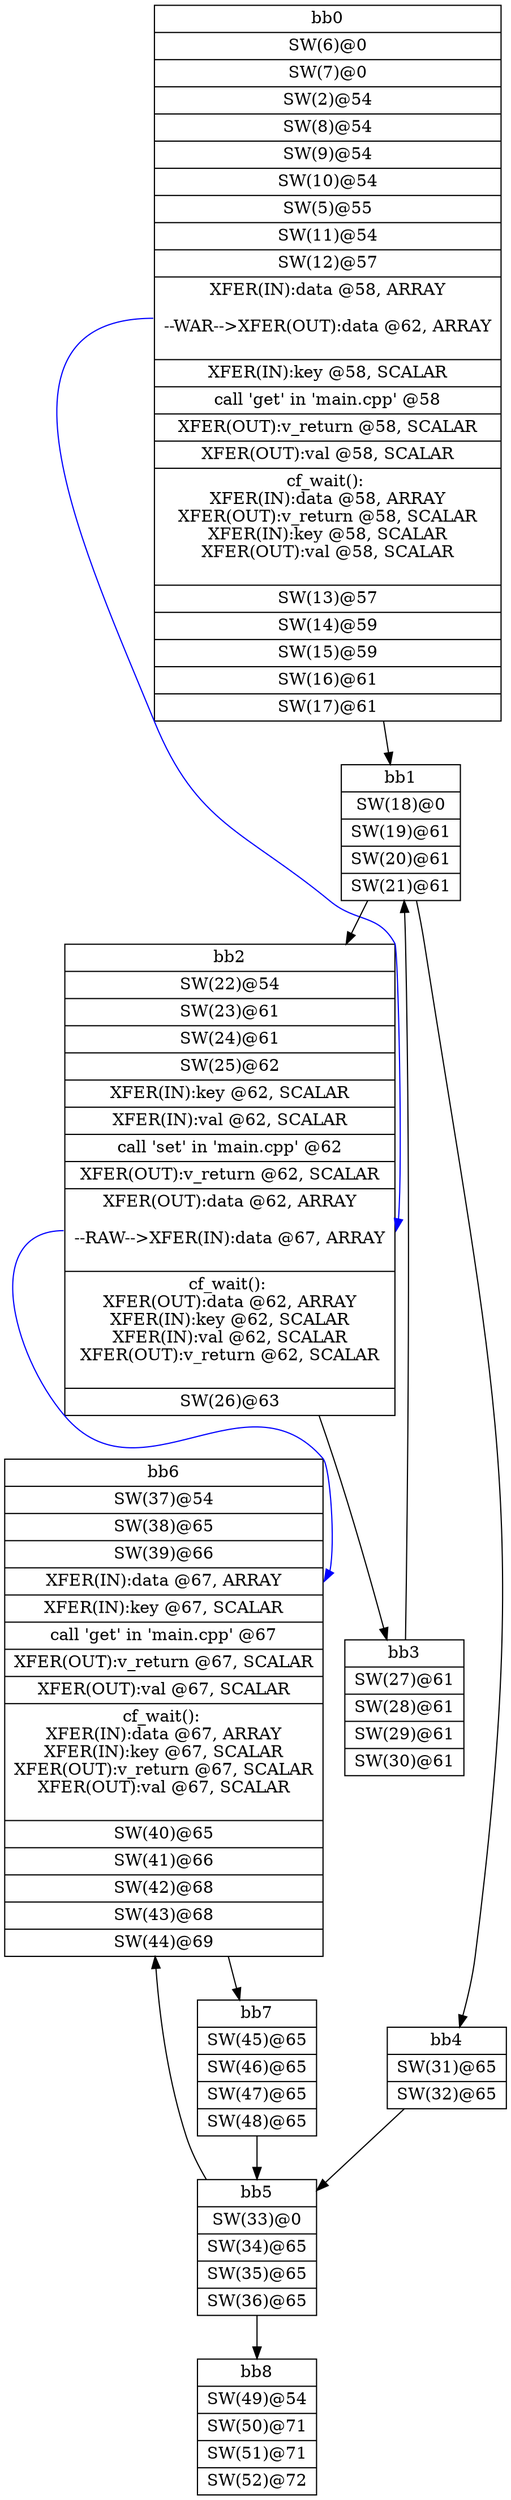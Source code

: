 digraph CDFG {
node [shape=record];
bb0 [shape=record, label = "{bb0|<x0000000000B7C430>SW(6)@0\n|<x0000000000B7C380>SW(7)@0\n|<x0000000000B7C850>SW(2)@54\n|<x0000000000B7C170>SW(8)@54\n|<x0000000000B7C900>SW(9)@54\n|<x0000000000B7C9B0>SW(10)@54\n|<x0000000000B7C6F0>SW(5)@55\n|<x0000000000B7CA60>SW(11)@54\n|<x0000000000B7CB10>SW(12)@57\n|<x00000000012FE940>XFER(IN):data @58, ARRAY\n\n--WAR--\>XFER(OUT):data @62, ARRAY\n\n|<x00000000012FEA00>XFER(IN):key @58, SCALAR\n|<x000000000125B680>call 'get' in 'main.cpp' @58\n|<x00000000012FEB80>XFER(OUT):v_return @58, SCALAR\n|<x00000000012FEAC0>XFER(OUT):val @58, SCALAR\n|<x0000000000B7C590>cf_wait(): \nXFER(IN):data @58, ARRAY\nXFER(OUT):v_return @58, SCALAR\nXFER(IN):key @58, SCALAR\nXFER(OUT):val @58, SCALAR\n\n|<x0000000000B7CBC0>SW(13)@57\n|<x0000000000B7CC70>SW(14)@59\n|<x0000000000B7CD20>SW(15)@59\n|<x0000000000B7CDD0>SW(16)@61\n|<x0000000000B7CE80>SW(17)@61\n}"];
bb1 [shape=record, label = "{bb1|<x0000000000B7CF30>SW(18)@0\n|<x0000000000B7CFE0>SW(19)@61\n|<x0000000000B7D090>SW(20)@61\n|<x0000000000B7D140>SW(21)@61\n}"];
bb2 [shape=record, label = "{bb2|<x0000000000B7D1F0>SW(22)@54\n|<x0000000000B7D2A0>SW(23)@61\n|<x0000000000B7D350>SW(24)@61\n|<x0000000000B7D400>SW(25)@62\n|<x00000000012FED00>XFER(IN):key @62, SCALAR\n|<x00000000012FEDC0>XFER(IN):val @62, SCALAR\n|<x000000000125B760>call 'set' in 'main.cpp' @62\n|<x00000000012FEE80>XFER(OUT):v_return @62, SCALAR\n|<x00000000012FEC40>XFER(OUT):data @62, ARRAY\n\n--RAW--\>XFER(IN):data @67, ARRAY\n\n|<x000000000130C690>cf_wait(): \nXFER(OUT):data @62, ARRAY\nXFER(IN):key @62, SCALAR\nXFER(IN):val @62, SCALAR\nXFER(OUT):v_return @62, SCALAR\n\n|<x0000000000B7D4B0>SW(26)@63\n}"];
bb3 [shape=record, label = "{bb3|<x0000000000B7D610>SW(27)@61\n|<x0000000000B7D6C0>SW(28)@61\n|<x0000000000B7D770>SW(29)@61\n|<x0000000000B7D820>SW(30)@61\n}"];
bb4 [shape=record, label = "{bb4|<x0000000000B7D560>SW(31)@65\n|<x0000000000B7D8D0>SW(32)@65\n}"];
bb5 [shape=record, label = "{bb5|<x0000000000B7D980>SW(33)@0\n|<x0000000000B7DA30>SW(34)@65\n|<x0000000000B7DAE0>SW(35)@65\n|<x0000000000B7DB90>SW(36)@65\n}"];
bb6 [shape=record, label = "{bb6|<x0000000000B7DC40>SW(37)@54\n|<x0000000000B7DCF0>SW(38)@65\n|<x0000000000B7DDA0>SW(39)@66\n|<x00000000012FEF40>XFER(IN):data @67, ARRAY\n|<x00000000012FF000>XFER(IN):key @67, SCALAR\n|<x000000000125B5A0>call 'get' in 'main.cpp' @67\n|<x00000000012FF180>XFER(OUT):v_return @67, SCALAR\n|<x00000000012FF0C0>XFER(OUT):val @67, SCALAR\n|<x000000000130C740>cf_wait(): \nXFER(IN):data @67, ARRAY\nXFER(IN):key @67, SCALAR\nXFER(OUT):v_return @67, SCALAR\nXFER(OUT):val @67, SCALAR\n\n|<x0000000000B7DE50>SW(40)@65\n|<x0000000000B7DF00>SW(41)@66\n|<x0000000000B7DFB0>SW(42)@68\n|<x0000000000B7E060>SW(43)@68\n|<x000000000130C060>SW(44)@69\n}"];
bb7 [shape=record, label = "{bb7|<x000000000130C110>SW(45)@65\n|<x000000000130C1C0>SW(46)@65\n|<x000000000130C270>SW(47)@65\n|<x000000000130C320>SW(48)@65\n}"];
bb8 [shape=record, label = "{bb8|<x000000000130C3D0>SW(49)@54\n|<x000000000130C480>SW(50)@71\n|<x000000000130C530>SW(51)@71\n|<x000000000130C5E0>SW(52)@72\n}"];
bb0 -> bb1
bb1 -> bb2
bb1 -> bb4
bb2 -> bb3
bb3 -> bb1
bb4 -> bb5
bb5 -> bb6
bb5 -> bb8
bb6 -> bb7
bb7 -> bb5
bb0:x00000000012FE940 -> bb2:x00000000012FEC40[color=blue]
bb2:x00000000012FEC40 -> bb6:x00000000012FEF40[color=blue]
}

